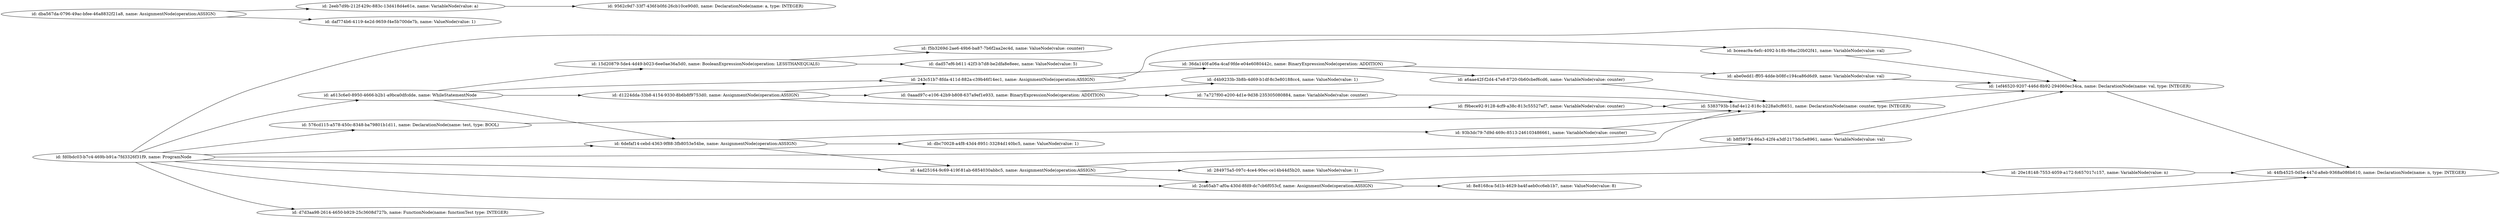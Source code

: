 digraph g {
	rankdir=LR
		"id: fd0bdc03-b7c4-469b-b91a-7fd3326f31f9, name: ProgramNode" -> "id: 1ef46520-9207-446d-8b92-294060ec34ca, name: DeclarationNode(name: val, type: INTEGER)"
		"id: fd0bdc03-b7c4-469b-b91a-7fd3326f31f9, name: ProgramNode" -> "id: 6defaf14-cebd-4363-9f88-3fb8053e54be, name: AssignmentNode(operation:ASSIGN)"
		"id: fd0bdc03-b7c4-469b-b91a-7fd3326f31f9, name: ProgramNode" -> "id: a613c6e0-8950-4666-b2b1-a9bca0dfcdde, name: WhileStatementNode"
		"id: fd0bdc03-b7c4-469b-b91a-7fd3326f31f9, name: ProgramNode" -> "id: 576cd115-a578-450c-8348-ba79801b1d11, name: DeclarationNode(name: test, type: BOOL)"
		"id: fd0bdc03-b7c4-469b-b91a-7fd3326f31f9, name: ProgramNode" -> "id: 2ca65ab7-af0a-430d-8fd9-dc7cb6f053cf, name: AssignmentNode(operation:ASSIGN)"
		"id: fd0bdc03-b7c4-469b-b91a-7fd3326f31f9, name: ProgramNode" -> "id: 44fb4525-0d5e-447d-a8eb-9368a086b610, name: DeclarationNode(name: n, type: INTEGER)"
		"id: fd0bdc03-b7c4-469b-b91a-7fd3326f31f9, name: ProgramNode" -> "id: 5383793b-18af-4e12-818c-b228a0cf6651, name: DeclarationNode(name: counter, type: INTEGER)"
		"id: fd0bdc03-b7c4-469b-b91a-7fd3326f31f9, name: ProgramNode" -> "id: 4ad25164-9c69-419f-81ab-6854030abbc5, name: AssignmentNode(operation:ASSIGN)"
		"id: fd0bdc03-b7c4-469b-b91a-7fd3326f31f9, name: ProgramNode" -> "id: d7d3aa98-2614-4650-b929-25c3608d727b, name: FunctionNode(name: functionTest type: INTEGER)"
		"id: dba567da-0796-49ac-bfee-46a8832f21a8, name: AssignmentNode(operation:ASSIGN)" -> "id: 2eeb7d9b-212f-429c-883c-13d418d4e61e, name: VariableNode(value: a)"
		"id: dba567da-0796-49ac-bfee-46a8832f21a8, name: AssignmentNode(operation:ASSIGN)" -> "id: daf774b6-4119-4e2d-9659-f4e5b700de7b, name: ValueNode(value: 1)"
		"id: 2eeb7d9b-212f-429c-883c-13d418d4e61e, name: VariableNode(value: a)" -> "id: 9562c9d7-33f7-436f-b0fd-26cb10ce90d0, name: DeclarationNode(name: a, type: INTEGER)"
		"id: 2ca65ab7-af0a-430d-8fd9-dc7cb6f053cf, name: AssignmentNode(operation:ASSIGN)" -> "id: 20e18148-7553-4059-a172-fc657017c157, name: VariableNode(value: n)"
		"id: 2ca65ab7-af0a-430d-8fd9-dc7cb6f053cf, name: AssignmentNode(operation:ASSIGN)" -> "id: 8e8168ca-5d1b-4629-ba4f-aeb0cc6eb1b7, name: ValueNode(value: 8)"
		"id: 5383793b-18af-4e12-818c-b228a0cf6651, name: DeclarationNode(name: counter, type: INTEGER)" -> "id: 1ef46520-9207-446d-8b92-294060ec34ca, name: DeclarationNode(name: val, type: INTEGER)"
		"id: 7a727f00-e200-4d1e-9d38-235305080884, name: VariableNode(value: counter)" -> "id: 5383793b-18af-4e12-818c-b228a0cf6651, name: DeclarationNode(name: counter, type: INTEGER)"
		"id: 4ad25164-9c69-419f-81ab-6854030abbc5, name: AssignmentNode(operation:ASSIGN)" -> "id: 284975a5-097c-4ce4-90ec-ce14b44d5b20, name: ValueNode(value: 1)"
		"id: 4ad25164-9c69-419f-81ab-6854030abbc5, name: AssignmentNode(operation:ASSIGN)" -> "id: b8f59734-86a3-42f4-a3df-2173dc5e8961, name: VariableNode(value: val)"
		"id: 4ad25164-9c69-419f-81ab-6854030abbc5, name: AssignmentNode(operation:ASSIGN)" -> "id: 2ca65ab7-af0a-430d-8fd9-dc7cb6f053cf, name: AssignmentNode(operation:ASSIGN)"
		"id: d1224dda-33b8-4154-9330-8b6b8f9753d0, name: AssignmentNode(operation:ASSIGN)" -> "id: 0aaad97c-e106-42b9-b808-637a9ef1e933, name: BinaryExpressionNode(operation: ADDITION)"
		"id: d1224dda-33b8-4154-9330-8b6b8f9753d0, name: AssignmentNode(operation:ASSIGN)" -> "id: f9bece92-9128-4cf9-a38c-813c55527ef7, name: VariableNode(value: counter)"
		"id: d1224dda-33b8-4154-9330-8b6b8f9753d0, name: AssignmentNode(operation:ASSIGN)" -> "id: 243c51b7-8fda-411d-882a-c39b46f14ec1, name: AssignmentNode(operation:ASSIGN)"
		"id: 15d20879-5de4-4d49-b023-6ee0ae36a5d0, name: BooleanExpressionNode(operation: LESSTHANEQUALS)" -> "id: f5b3269d-2ae6-49b6-ba87-7b6f2aa2ec4d, name: ValueNode(value: counter)"
		"id: 15d20879-5de4-4d49-b023-6ee0ae36a5d0, name: BooleanExpressionNode(operation: LESSTHANEQUALS)" -> "id: dad57ef6-b611-42f3-b7d8-be2dfa8e8eec, name: ValueNode(value: 5)"
		"id: f9bece92-9128-4cf9-a38c-813c55527ef7, name: VariableNode(value: counter)" -> "id: 5383793b-18af-4e12-818c-b228a0cf6651, name: DeclarationNode(name: counter, type: INTEGER)"
		"id: 20e18148-7553-4059-a172-fc657017c157, name: VariableNode(value: n)" -> "id: 44fb4525-0d5e-447d-a8eb-9368a086b610, name: DeclarationNode(name: n, type: INTEGER)"
		"id: a6aae42f-f2d4-47e8-8720-0b60cbef6cd6, name: VariableNode(value: counter)" -> "id: 5383793b-18af-4e12-818c-b228a0cf6651, name: DeclarationNode(name: counter, type: INTEGER)"
		"id: b8f59734-86a3-42f4-a3df-2173dc5e8961, name: VariableNode(value: val)" -> "id: 1ef46520-9207-446d-8b92-294060ec34ca, name: DeclarationNode(name: val, type: INTEGER)"
		"id: 1ef46520-9207-446d-8b92-294060ec34ca, name: DeclarationNode(name: val, type: INTEGER)" -> "id: 44fb4525-0d5e-447d-a8eb-9368a086b610, name: DeclarationNode(name: n, type: INTEGER)"
		"id: 6defaf14-cebd-4363-9f88-3fb8053e54be, name: AssignmentNode(operation:ASSIGN)" -> "id: dbc70028-a4f8-43d4-8951-33284d140bc5, name: ValueNode(value: 1)"
		"id: 6defaf14-cebd-4363-9f88-3fb8053e54be, name: AssignmentNode(operation:ASSIGN)" -> "id: 93b3dc79-7d9d-469c-8513-246103486661, name: VariableNode(value: counter)"
		"id: 6defaf14-cebd-4363-9f88-3fb8053e54be, name: AssignmentNode(operation:ASSIGN)" -> "id: 4ad25164-9c69-419f-81ab-6854030abbc5, name: AssignmentNode(operation:ASSIGN)"
		"id: a613c6e0-8950-4666-b2b1-a9bca0dfcdde, name: WhileStatementNode" -> "id: 6defaf14-cebd-4363-9f88-3fb8053e54be, name: AssignmentNode(operation:ASSIGN)"
		"id: a613c6e0-8950-4666-b2b1-a9bca0dfcdde, name: WhileStatementNode" -> "id: d1224dda-33b8-4154-9330-8b6b8f9753d0, name: AssignmentNode(operation:ASSIGN)"
		"id: a613c6e0-8950-4666-b2b1-a9bca0dfcdde, name: WhileStatementNode" -> "id: 15d20879-5de4-4d49-b023-6ee0ae36a5d0, name: BooleanExpressionNode(operation: LESSTHANEQUALS)"
		"id: a613c6e0-8950-4666-b2b1-a9bca0dfcdde, name: WhileStatementNode" -> "id: 243c51b7-8fda-411d-882a-c39b46f14ec1, name: AssignmentNode(operation:ASSIGN)"
		"id: abe0edd1-ff05-4dde-b08f-c194ca86d6d9, name: VariableNode(value: val)" -> "id: 1ef46520-9207-446d-8b92-294060ec34ca, name: DeclarationNode(name: val, type: INTEGER)"
		"id: 576cd115-a578-450c-8348-ba79801b1d11, name: DeclarationNode(name: test, type: BOOL)" -> "id: 5383793b-18af-4e12-818c-b228a0cf6651, name: DeclarationNode(name: counter, type: INTEGER)"
		"id: 93b3dc79-7d9d-469c-8513-246103486661, name: VariableNode(value: counter)" -> "id: 5383793b-18af-4e12-818c-b228a0cf6651, name: DeclarationNode(name: counter, type: INTEGER)"
		"id: bceeac9a-6efc-4092-b18b-98ac20b02f41, name: VariableNode(value: val)" -> "id: 1ef46520-9207-446d-8b92-294060ec34ca, name: DeclarationNode(name: val, type: INTEGER)"
		"id: 0aaad97c-e106-42b9-b808-637a9ef1e933, name: BinaryExpressionNode(operation: ADDITION)" -> "id: 7a727f00-e200-4d1e-9d38-235305080884, name: VariableNode(value: counter)"
		"id: 0aaad97c-e106-42b9-b808-637a9ef1e933, name: BinaryExpressionNode(operation: ADDITION)" -> "id: d4b9233b-3b8b-4d69-b1df-8c3e80188cc4, name: ValueNode(value: 1)"
		"id: 36da140f-a06a-4caf-9fde-e04e6080442c, name: BinaryExpressionNode(operation: ADDITION)" -> "id: a6aae42f-f2d4-47e8-8720-0b60cbef6cd6, name: VariableNode(value: counter)"
		"id: 36da140f-a06a-4caf-9fde-e04e6080442c, name: BinaryExpressionNode(operation: ADDITION)" -> "id: abe0edd1-ff05-4dde-b08f-c194ca86d6d9, name: VariableNode(value: val)"
		"id: 243c51b7-8fda-411d-882a-c39b46f14ec1, name: AssignmentNode(operation:ASSIGN)" -> "id: bceeac9a-6efc-4092-b18b-98ac20b02f41, name: VariableNode(value: val)"
		"id: 243c51b7-8fda-411d-882a-c39b46f14ec1, name: AssignmentNode(operation:ASSIGN)" -> "id: 36da140f-a06a-4caf-9fde-e04e6080442c, name: BinaryExpressionNode(operation: ADDITION)"
}